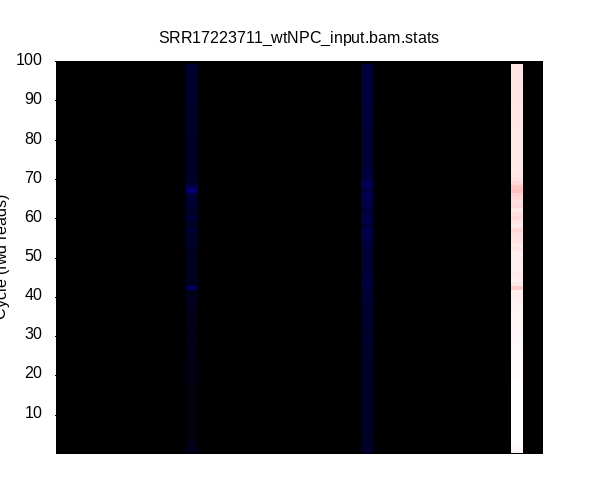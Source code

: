 
            set terminal png size 600,500 truecolor
            set output "SRR17223711_wtNPC_input_stats/quals-hm.png"
            unset key
            unset colorbox
            set palette defined (0 0 0 0, 1 0 0 1, 3 0 1 0, 4 1 0 0, 6 1 1 1)
            set cbrange [0:21897331]
            set yrange  [0:100]
            set xrange  [0:39]
            set view map
            set multiplot
            set rmargin 0
            set lmargin 0
            set tmargin 0
            set bmargin 0
            
            set obj 1 rectangle behind from first 0,0 to first 39,100
            set obj 1 fillstyle solid 1.0 fillcolor rgbcolor "black"
            set ylabel "Cycle (fwd reads)" offset character -1,0
            unset ytics
            set ytics ("10" 10,"20" 20,"30" 30,"40" 40,"50" 50,"60" 60,"70" 70,"80" 80,"90" 90,"100" 100)
            unset xtics
            set title "SRR17223711_wtNPC_input.bam.stats" noenhanced
            splot '-' matrix with image
        	0	0	0	0	0	0	0	0	0	0	0	409642	0	0	0	0	0	0	0	0	0	0	0	0	0	608706	0	0	0	0	0	0	0	0	0	0	0	21572970	0
	0	0	5077	0	0	0	0	0	0	0	0	321095	0	0	0	0	0	0	0	0	0	0	0	0	0	593627	0	0	0	0	0	0	0	0	0	0	0	21671519	0
	0	0	585	0	0	0	0	0	0	0	0	264171	0	0	0	0	0	0	0	0	0	0	0	0	0	544613	0	0	0	0	0	0	0	0	0	0	0	21781949	0
	0	0	0	0	0	0	0	0	0	0	0	223909	0	0	0	0	0	0	0	0	0	0	0	0	0	507770	0	0	0	0	0	0	0	0	0	0	0	21859639	0
	0	0	0	0	0	0	0	0	0	0	0	214135	0	0	0	0	0	0	0	0	0	0	0	0	0	505819	0	0	0	0	0	0	0	0	0	0	0	21871364	0
	0	0	0	0	0	0	0	0	0	0	0	202232	0	0	0	0	0	0	0	0	0	0	0	0	0	491755	0	0	0	0	0	0	0	0	0	0	0	21897331	0
	0	0	0	0	0	0	0	0	0	0	0	203295	0	0	0	0	0	0	0	0	0	0	0	0	0	510451	0	0	0	0	0	0	0	0	0	0	0	21877572	0
	0	0	0	0	0	0	0	0	0	0	0	195783	0	0	0	0	0	0	0	0	0	0	0	0	0	511557	0	0	0	0	0	0	0	0	0	0	0	21883978	0
	0	0	0	0	0	0	0	0	0	0	0	201667	0	0	0	0	0	0	0	0	0	0	0	0	0	508690	0	0	0	0	0	0	0	0	0	0	0	21880961	0
	0	0	0	0	0	0	0	0	0	0	0	204458	0	0	0	0	0	0	0	0	0	0	0	0	0	544128	0	0	0	0	0	0	0	0	0	0	0	21842732	0
	0	0	382	0	0	0	0	0	0	0	0	206518	0	0	0	0	0	0	0	0	0	0	0	0	0	525142	0	0	0	0	0	0	0	0	0	0	0	21859276	0
	0	0	0	0	0	0	0	0	0	0	0	203147	0	0	0	0	0	0	0	0	0	0	0	0	0	517310	0	0	0	0	0	0	0	0	0	0	0	21870861	0
	0	0	228	0	0	0	0	0	0	0	0	203823	0	0	0	0	0	0	0	0	0	0	0	0	0	528987	0	0	0	0	0	0	0	0	0	0	0	21858280	0
	0	0	0	0	0	0	0	0	0	0	0	207449	0	0	0	0	0	0	0	0	0	0	0	0	0	532751	0	0	0	0	0	0	0	0	0	0	0	21851118	0
	0	0	0	0	0	0	0	0	0	0	0	206352	0	0	0	0	0	0	0	0	0	0	0	0	0	534645	0	0	0	0	0	0	0	0	0	0	0	21850321	0
	0	0	0	0	0	0	0	0	0	0	0	207374	0	0	0	0	0	0	0	0	0	0	0	0	0	530656	0	0	0	0	0	0	0	0	0	0	0	21853288	0
	0	0	0	0	0	0	0	0	0	0	0	217458	0	0	0	0	0	0	0	0	0	0	0	0	0	542553	0	0	0	0	0	0	0	0	0	0	0	21831307	0
	0	0	0	0	0	0	0	0	0	0	0	219673	0	0	0	0	0	0	0	0	0	0	0	0	0	555030	0	0	0	0	0	0	0	0	0	0	0	21816615	0
	0	0	0	0	0	0	0	0	0	0	0	214937	0	0	0	0	0	0	0	0	0	0	0	0	0	542380	0	0	0	0	0	0	0	0	0	0	0	21834001	0
	0	0	0	0	0	0	0	0	0	0	0	231185	0	0	0	0	0	0	0	0	0	0	0	0	0	569793	0	0	0	0	0	0	0	0	0	0	0	21790340	0
	0	0	0	0	0	0	0	0	0	0	0	222843	0	0	0	0	0	0	0	0	0	0	0	0	0	551418	0	0	0	0	0	0	0	0	0	0	0	21817057	0
	0	0	0	0	0	0	0	0	0	0	0	231481	0	0	0	0	0	0	0	0	0	0	0	0	0	575382	0	0	0	0	0	0	0	0	0	0	0	21784455	0
	0	0	0	0	0	0	0	0	0	0	0	228453	0	0	0	0	0	0	0	0	0	0	0	0	0	563404	0	0	0	0	0	0	0	0	0	0	0	21799461	0
	0	0	0	0	0	0	0	0	0	0	0	240750	0	0	0	0	0	0	0	0	0	0	0	0	0	578081	0	0	0	0	0	0	0	0	0	0	0	21772487	0
	0	0	0	0	0	0	0	0	0	0	0	251528	0	0	0	0	0	0	0	0	0	0	0	0	0	591312	0	0	0	0	0	0	0	0	0	0	0	21748478	0
	0	0	0	0	0	0	0	0	0	0	0	276976	0	0	0	0	0	0	0	0	0	0	0	0	0	585765	0	0	0	0	0	0	0	0	0	0	0	21728577	0
	0	0	0	0	0	0	0	0	0	0	0	283812	0	0	0	0	0	0	0	0	0	0	0	0	0	594374	0	0	0	0	0	0	0	0	0	0	0	21713132	0
	0	0	0	0	0	0	0	0	0	0	0	287679	0	0	0	0	0	0	0	0	0	0	0	0	0	611885	0	0	0	0	0	0	0	0	0	0	0	21691754	0
	0	0	0	0	0	0	0	0	0	0	0	297052	0	0	0	0	0	0	0	0	0	0	0	0	0	600586	0	0	0	0	0	0	0	0	0	0	0	21693680	0
	0	0	0	0	0	0	0	0	0	0	0	308962	0	0	0	0	0	0	0	0	0	0	0	0	0	623270	0	0	0	0	0	0	0	0	0	0	0	21659086	0
	0	0	0	0	0	0	0	0	0	0	0	305673	0	0	0	0	0	0	0	0	0	0	0	0	0	608653	0	0	0	0	0	0	0	0	0	0	0	21676992	0
	0	0	0	0	0	0	0	0	0	0	0	307260	0	0	0	0	0	0	0	0	0	0	0	0	0	620420	0	0	0	0	0	0	0	0	0	0	0	21663638	0
	0	0	0	0	0	0	0	0	0	0	0	313624	0	0	0	0	0	0	0	0	0	0	0	0	0	612447	0	0	0	0	0	0	0	0	0	0	0	21665247	0
	0	0	0	0	0	0	0	0	0	0	0	341436	0	0	0	0	0	0	0	0	0	0	0	0	0	646667	0	0	0	0	0	0	0	0	0	0	0	21603215	0
	0	0	0	0	0	0	0	0	0	0	0	334847	0	0	0	0	0	0	0	0	0	0	0	0	0	623334	0	0	0	0	0	0	0	0	0	0	0	21633137	0
	0	0	0	0	0	0	0	0	0	0	0	330861	0	0	0	0	0	0	0	0	0	0	0	0	0	624233	0	0	0	0	0	0	0	0	0	0	0	21636224	0
	0	0	0	0	0	0	0	0	0	0	0	354673	0	0	0	0	0	0	0	0	0	0	0	0	0	648733	0	0	0	0	0	0	0	0	0	0	0	21587912	0
	0	0	0	0	0	0	0	0	0	0	0	356866	0	0	0	0	0	0	0	0	0	0	0	0	0	643221	0	0	0	0	0	0	0	0	0	0	0	21591231	0
	0	0	24	0	0	0	0	0	0	0	0	356199	0	0	0	0	0	0	0	0	0	0	0	0	0	642559	0	0	0	0	0	0	0	0	0	0	0	21592536	0
	0	0	0	0	0	0	0	0	0	0	0	381401	0	0	0	0	0	0	0	0	0	0	0	0	0	717447	0	0	0	0	0	0	0	0	0	0	0	21492470	0
	0	0	8	0	0	0	0	0	0	0	0	405496	0	0	0	0	0	0	0	0	0	0	0	0	0	743898	0	0	0	0	0	0	0	0	0	0	0	21441916	0
	0	0	0	0	0	0	0	0	0	0	0	408133	0	0	0	0	0	0	0	0	0	0	0	0	0	686922	0	0	0	0	0	0	0	0	0	0	0	21496263	0
	0	0	0	0	0	0	0	0	0	0	0	1227893	0	0	0	0	0	0	0	0	0	0	0	0	0	872444	0	0	0	0	0	0	0	0	0	0	0	20490981	0
	0	0	0	0	0	0	0	0	0	0	0	515965	0	0	0	0	0	0	0	0	0	0	0	0	0	840716	0	0	0	0	0	0	0	0	0	0	0	21234637	0
	0	0	33	0	0	0	0	0	0	0	0	397865	0	0	0	0	0	0	0	0	0	0	0	0	0	681734	0	0	0	0	0	0	0	0	0	0	0	21511686	0
	0	0	0	0	0	0	0	0	0	0	0	464360	0	0	0	0	0	0	0	0	0	0	0	0	0	780462	0	0	0	0	0	0	0	0	0	0	0	21346496	0
	0	0	0	0	0	0	0	0	0	0	0	455690	0	0	0	0	0	0	0	0	0	0	0	0	0	820761	0	0	0	0	0	0	0	0	0	0	0	21314867	0
	0	0	0	0	0	0	0	0	0	0	0	413507	0	0	0	0	0	0	0	0	0	0	0	0	0	701018	0	0	0	0	0	0	0	0	0	0	0	21476793	0
	0	0	0	0	0	0	0	0	0	0	0	443993	0	0	0	0	0	0	0	0	0	0	0	0	0	746246	0	0	0	0	0	0	0	0	0	0	0	21401079	0
	0	0	0	0	0	0	0	0	0	0	0	439568	0	0	0	0	0	0	0	0	0	0	0	0	0	757158	0	0	0	0	0	0	0	0	0	0	0	21394592	0
	0	0	0	0	0	0	0	0	0	0	0	431645	0	0	0	0	0	0	0	0	0	0	0	0	0	721363	0	0	0	0	0	0	0	0	0	0	0	21438310	0
	0	0	0	0	0	0	0	0	0	0	0	433712	0	0	0	0	0	0	0	0	0	0	0	0	0	693156	0	0	0	0	0	0	0	0	0	0	0	21464450	0
	0	0	0	0	0	0	0	0	0	0	0	532614	0	0	0	0	0	0	0	0	0	0	0	0	0	841372	0	0	0	0	0	0	0	0	0	0	0	21217332	0
	0	0	0	0	0	0	0	0	0	0	0	474125	0	0	0	0	0	0	0	0	0	0	0	0	0	797645	0	0	0	0	0	0	0	0	0	0	0	21319548	0
	0	0	0	0	0	0	0	0	0	0	0	588046	0	0	0	0	0	0	0	0	0	0	0	0	0	923239	0	0	0	0	0	0	0	0	0	0	0	21080033	0
	0	0	0	0	0	0	0	0	0	0	0	595383	0	0	0	0	0	0	0	0	0	0	0	0	0	907386	0	0	0	0	0	0	0	0	0	0	0	21088549	0
	0	0	0	0	0	0	0	0	0	0	0	582084	0	0	0	0	0	0	0	0	0	0	0	0	0	992645	0	0	0	0	0	0	0	0	0	0	0	21016589	0
	0	0	0	0	0	0	0	0	0	0	0	760401	0	0	0	0	0	0	0	0	0	0	0	0	0	1046778	0	0	0	0	0	0	0	0	0	0	0	20784139	0
	0	0	0	0	0	0	0	0	0	0	0	522406	0	0	0	0	0	0	0	0	0	0	0	0	0	766738	0	0	0	0	0	0	0	0	0	0	0	21302174	0
	0	0	0	0	0	0	0	0	0	0	0	553350	0	0	0	0	0	0	0	0	0	0	0	0	0	917850	0	0	0	0	0	0	0	0	0	0	0	21120118	0
	0	0	1271	0	0	0	0	0	0	0	0	764971	0	0	0	0	0	0	0	0	0	0	0	0	0	1029205	0	0	0	0	0	0	0	0	0	0	0	20795871	0
	0	0	0	0	0	0	0	0	0	0	0	674920	0	0	0	0	0	0	0	0	0	0	0	0	0	940946	0	0	0	0	0	0	0	0	0	0	0	20975452	0
	0	0	0	0	0	0	0	0	0	0	0	543775	0	0	0	0	0	0	0	0	0	0	0	0	0	799349	0	0	0	0	0	0	0	0	0	0	0	21248194	0
	0	0	0	0	0	0	0	0	0	0	0	705885	0	0	0	0	0	0	0	0	0	0	0	0	0	1053658	0	0	0	0	0	0	0	0	0	0	0	20831775	0
	0	0	232	0	0	0	0	0	0	0	0	602388	0	0	0	0	0	0	0	0	0	0	0	0	0	968636	0	0	0	0	0	0	0	0	0	0	0	21020062	0
	0	0	0	0	0	0	0	0	0	0	0	711215	0	0	0	0	0	0	0	0	0	0	0	0	0	1096361	0	0	0	0	0	0	0	0	0	0	0	20783742	0
	0	0	0	0	0	0	0	0	0	0	0	845217	0	0	0	0	0	0	0	0	0	0	0	0	0	1160611	0	0	0	0	0	0	0	0	0	0	0	20585490	0
	0	0	0	0	0	0	0	0	0	0	0	1661808	0	0	0	0	0	0	0	0	0	0	0	0	0	833167	0	0	0	0	0	0	0	0	0	0	0	20096343	0
	0	0	548	0	0	0	0	0	0	0	0	1130448	0	0	0	0	0	0	0	0	0	0	0	0	0	1228806	0	0	0	0	0	0	0	0	0	0	0	20231516	0
	0	0	0	0	0	0	0	0	0	0	0	668183	0	0	0	0	0	0	0	0	0	0	0	0	0	1140366	0	0	0	0	0	0	0	0	0	0	0	20782769	0
	0	0	0	0	0	0	0	0	0	0	0	572677	0	0	0	0	0	0	0	0	0	0	0	0	0	932867	0	0	0	0	0	0	0	0	0	0	0	21085774	0
	0	0	0	0	0	0	0	0	0	0	0	544310	0	0	0	0	0	0	0	0	0	0	0	0	0	830812	0	0	0	0	0	0	0	0	0	0	0	21216196	0
	0	0	0	0	0	0	0	0	0	0	0	538943	0	0	0	0	0	0	0	0	0	0	0	0	0	788063	0	0	0	0	0	0	0	0	0	0	0	21264312	0
	0	0	0	0	0	0	0	0	0	0	0	527383	0	0	0	0	0	0	0	0	0	0	0	0	0	753911	0	0	0	0	0	0	0	0	0	0	0	21310024	0
	0	0	1	0	0	0	0	0	0	0	0	536480	0	0	0	0	0	0	0	0	0	0	0	0	0	758494	0	0	0	0	0	0	0	0	0	0	0	21296343	0
	0	0	0	0	0	0	0	0	0	0	0	545553	0	0	0	0	0	0	0	0	0	0	0	0	0	762830	0	0	0	0	0	0	0	0	0	0	0	21282935	0
	0	0	0	0	0	0	0	0	0	0	0	545801	0	0	0	0	0	0	0	0	0	0	0	0	0	757959	0	0	0	0	0	0	0	0	0	0	0	21287558	0
	0	0	0	0	0	0	0	0	0	0	0	544412	0	0	0	0	0	0	0	0	0	0	0	0	0	754409	0	0	0	0	0	0	0	0	0	0	0	21292497	0
	0	0	135	0	0	0	0	0	0	0	0	544749	0	0	0	0	0	0	0	0	0	0	0	0	0	745940	0	0	0	0	0	0	0	0	0	0	0	21300494	0
	0	0	0	0	0	0	0	0	0	0	0	553770	0	0	0	0	0	0	0	0	0	0	0	0	0	757178	0	0	0	0	0	0	0	0	0	0	0	21280370	0
	0	0	0	0	0	0	0	0	0	0	0	561944	0	0	0	0	0	0	0	0	0	0	0	0	0	764003	0	0	0	0	0	0	0	0	0	0	0	21265371	0
	0	0	0	0	0	0	0	0	0	0	0	558994	0	0	0	0	0	0	0	0	0	0	0	0	0	755395	0	0	0	0	0	0	0	0	0	0	0	21276929	0
	0	0	117	0	0	0	0	0	0	0	0	564506	0	0	0	0	0	0	0	0	0	0	0	0	0	758387	0	0	0	0	0	0	0	0	0	0	0	21268308	0
	0	0	0	0	0	0	0	0	0	0	0	575035	0	0	0	0	0	0	0	0	0	0	0	0	0	768861	0	0	0	0	0	0	0	0	0	0	0	21247422	0
	0	0	0	0	0	0	0	0	0	0	0	580436	0	0	0	0	0	0	0	0	0	0	0	0	0	775816	0	0	0	0	0	0	0	0	0	0	0	21235066	0
	0	0	0	0	0	0	0	0	0	0	0	588085	0	0	0	0	0	0	0	0	0	0	0	0	0	786135	0	0	0	0	0	0	0	0	0	0	0	21217098	0
	0	0	0	0	0	0	0	0	0	0	0	594075	0	0	0	0	0	0	0	0	0	0	0	0	0	782857	0	0	0	0	0	0	0	0	0	0	0	21214386	0
	0	0	0	0	0	0	0	0	0	0	0	591956	0	0	0	0	0	0	0	0	0	0	0	0	0	778229	0	0	0	0	0	0	0	0	0	0	0	21221133	0
	0	0	29	0	0	0	0	0	0	0	0	592922	0	0	0	0	0	0	0	0	0	0	0	0	0	775106	0	0	0	0	0	0	0	0	0	0	0	21223261	0
	0	0	0	0	0	0	0	0	0	0	0	604759	0	0	0	0	0	0	0	0	0	0	0	0	0	787963	0	0	0	0	0	0	0	0	0	0	0	21198596	0
	0	0	0	0	0	0	0	0	0	0	0	627416	0	0	0	0	0	0	0	0	0	0	0	0	0	818129	0	0	0	0	0	0	0	0	0	0	0	21145773	0
	0	0	0	0	0	0	0	0	0	0	0	622449	0	0	0	0	0	0	0	0	0	0	0	0	0	806861	0	0	0	0	0	0	0	0	0	0	0	21162008	0
	0	0	0	0	0	0	0	0	0	0	0	629285	0	0	0	0	0	0	0	0	0	0	0	0	0	812638	0	0	0	0	0	0	0	0	0	0	0	21149395	0
	0	0	0	0	0	0	0	0	0	0	0	630363	0	0	0	0	0	0	0	0	0	0	0	0	0	810721	0	0	0	0	0	0	0	0	0	0	0	21150234	0
	0	0	0	0	0	0	0	0	0	0	0	638660	0	0	0	0	0	0	0	0	0	0	0	0	0	819734	0	0	0	0	0	0	0	0	0	0	0	21132924	0
	0	0	0	0	0	0	0	0	0	0	0	644089	0	0	0	0	0	0	0	0	0	0	0	0	0	824320	0	0	0	0	0	0	0	0	0	0	0	21122909	0
	0	0	1	0	0	0	0	0	0	0	0	640954	0	0	0	0	0	0	0	0	0	0	0	0	0	808931	0	0	0	0	0	0	0	0	0	0	0	21141432	0
	0	0	0	0	0	0	0	0	0	0	0	648307	0	0	0	0	0	0	0	0	0	0	0	0	0	818361	0	0	0	0	0	0	0	0	0	0	0	21124650	0
	0	0	0	0	0	0	0	0	0	0	0	655733	0	0	0	0	0	0	0	0	0	0	0	0	0	821106	0	0	0	0	0	0	0	0	0	0	0	21114479	0
	0	0	0	0	0	0	0	0	0	0	0	661523	0	0	0	0	0	0	0	0	0	0	0	0	0	830147	0	0	0	0	0	0	0	0	0	0	0	21099648	0

end
